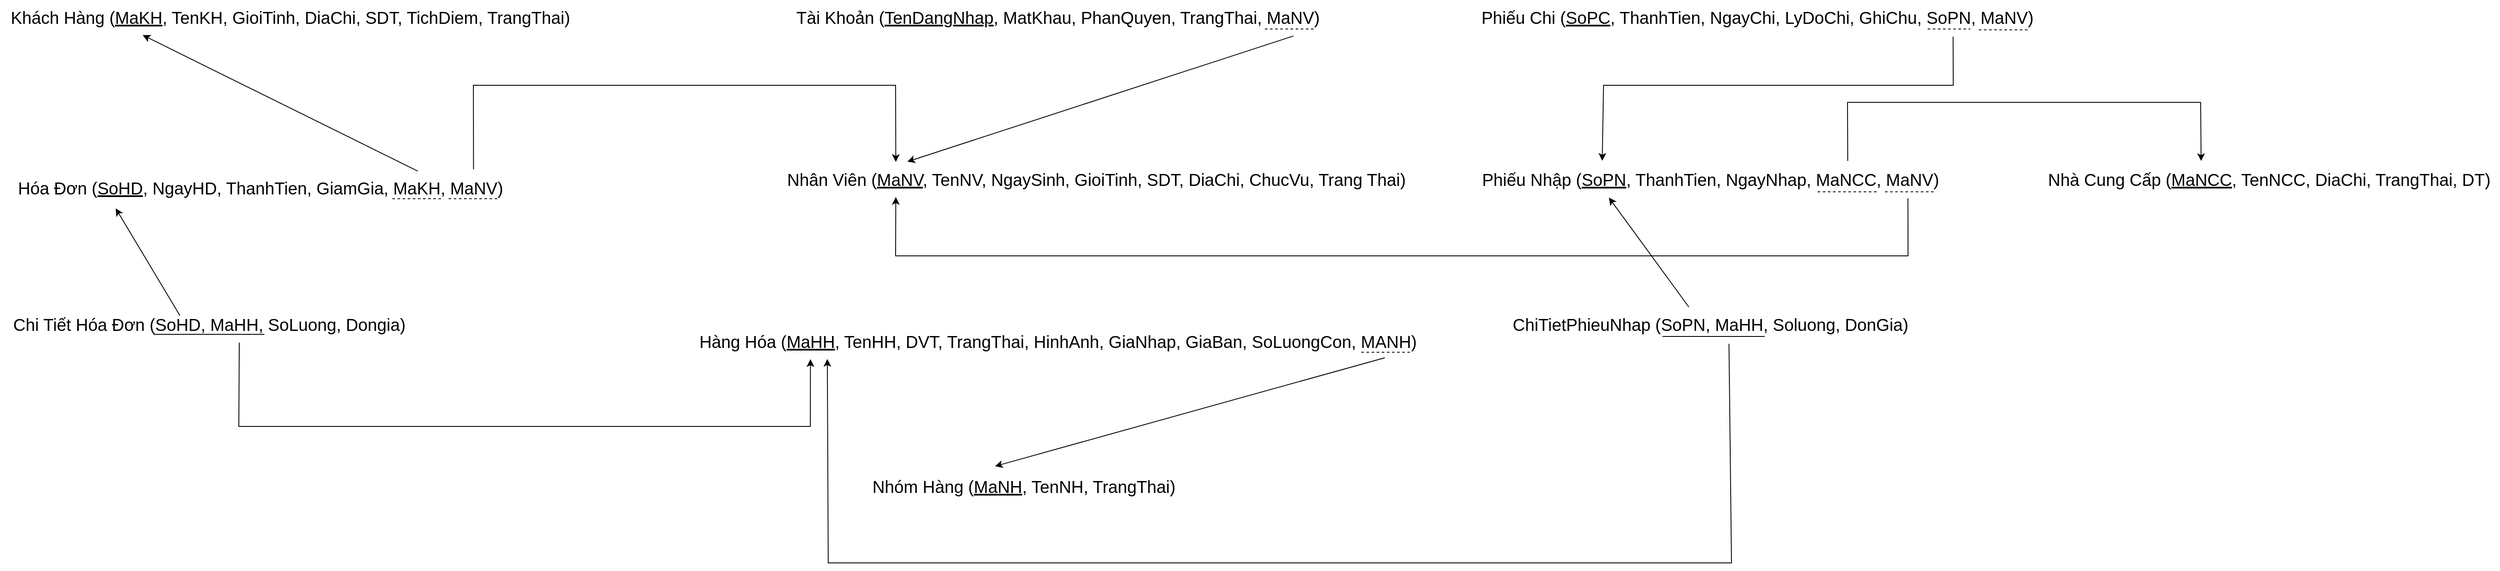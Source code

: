 <mxfile version="20.8.10" type="device" pages="2"><diagram name="Lược đồ CSDL" id="iI4h662x8U50Ogk-0lyd"><mxGraphModel dx="1886" dy="705" grid="1" gridSize="10" guides="1" tooltips="1" connect="1" arrows="1" fold="1" page="1" pageScale="1" pageWidth="850" pageHeight="100" math="0" shadow="0"><root><mxCell id="0"/><mxCell id="1" parent="0"/><mxCell id="EaXYd_IIdbG5NOTQgJun-1" value="Khách Hàng (&lt;u&gt;MaKH&lt;/u&gt;, TenKH, GioiTinh, DiaChi, SDT, TichDiem, TrangThai)" style="text;html=1;align=center;verticalAlign=middle;resizable=0;points=[];autosize=1;strokeColor=none;fillColor=none;fontSize=20;" parent="1" vertex="1"><mxGeometry x="-470" y="-60" width="680" height="40" as="geometry"/></mxCell><mxCell id="EaXYd_IIdbG5NOTQgJun-4" value="Hóa Đơn (&lt;u&gt;SoHD&lt;/u&gt;, NgayHD, ThanhTien, GiamGia, MaKH, MaNV)" style="text;html=1;align=center;verticalAlign=middle;resizable=0;points=[];autosize=1;strokeColor=none;fillColor=none;fontSize=20;" parent="1" vertex="1"><mxGeometry x="-460" y="140" width="590" height="40" as="geometry"/></mxCell><mxCell id="EaXYd_IIdbG5NOTQgJun-5" value="Chi Tiết Hóa Đơn (SoHD, MaHH, SoLuong, Dongia)" style="text;html=1;align=center;verticalAlign=middle;resizable=0;points=[];autosize=1;strokeColor=none;fillColor=none;fontSize=20;" parent="1" vertex="1"><mxGeometry x="-465" y="300" width="480" height="40" as="geometry"/></mxCell><mxCell id="EaXYd_IIdbG5NOTQgJun-6" value="Hàng Hóa (&lt;u&gt;MaHH&lt;/u&gt;, TenHH, DVT, TrangThai, HinhAnh, GiaNhap, GiaBan, SoLuongCon, MANH)" style="text;html=1;align=center;verticalAlign=middle;resizable=0;points=[];autosize=1;strokeColor=none;fillColor=none;fontSize=20;" parent="1" vertex="1"><mxGeometry x="340" y="320" width="860" height="40" as="geometry"/></mxCell><mxCell id="EaXYd_IIdbG5NOTQgJun-7" value="Nhóm Hàng (&lt;u&gt;MaNH&lt;/u&gt;, TenNH, TrangThai)" style="text;html=1;align=center;verticalAlign=middle;resizable=0;points=[];autosize=1;strokeColor=none;fillColor=none;fontSize=20;" parent="1" vertex="1"><mxGeometry x="540" y="490" width="380" height="40" as="geometry"/></mxCell><mxCell id="EaXYd_IIdbG5NOTQgJun-8" value="Nhân Viên (&lt;u&gt;MaNV&lt;/u&gt;, TenNV, NgaySinh, GioiTinh, SDT, DiaChi, ChucVu, Trang Thai)" style="text;html=1;align=center;verticalAlign=middle;resizable=0;points=[];autosize=1;strokeColor=none;fillColor=none;fontSize=20;" parent="1" vertex="1"><mxGeometry x="440" y="130" width="750" height="40" as="geometry"/></mxCell><mxCell id="EaXYd_IIdbG5NOTQgJun-9" value="Tài Khoản (&lt;u&gt;TenDangNhap&lt;/u&gt;, MatKhau, PhanQuyen, TrangThai, MaNV)" style="text;html=1;align=center;verticalAlign=middle;resizable=0;points=[];autosize=1;strokeColor=none;fillColor=none;fontSize=20;" parent="1" vertex="1"><mxGeometry x="450" y="-60" width="640" height="40" as="geometry"/></mxCell><mxCell id="EaXYd_IIdbG5NOTQgJun-10" value="Phiếu Chi (&lt;u&gt;SoPC&lt;/u&gt;, ThanhTien, NgayChi, LyDoChi, GhiChu, SoPN, MaNV)" style="text;html=1;align=center;verticalAlign=middle;resizable=0;points=[];autosize=1;strokeColor=none;fillColor=none;fontSize=20;" parent="1" vertex="1"><mxGeometry x="1255" y="-60" width="670" height="40" as="geometry"/></mxCell><mxCell id="EaXYd_IIdbG5NOTQgJun-11" value="Phiếu Nhập (&lt;u&gt;SoPN&lt;/u&gt;, ThanhTien, NgayNhap, MaNCC, MaNV)" style="text;html=1;align=center;verticalAlign=middle;resizable=0;points=[];autosize=1;strokeColor=none;fillColor=none;fontSize=20;" parent="1" vertex="1"><mxGeometry x="1255" y="130" width="560" height="40" as="geometry"/></mxCell><mxCell id="EaXYd_IIdbG5NOTQgJun-12" value="ChiTietPhieuNhap (SoPN, MaHH, Soluong, DonGia)" style="text;html=1;align=center;verticalAlign=middle;resizable=0;points=[];autosize=1;strokeColor=none;fillColor=none;fontSize=20;" parent="1" vertex="1"><mxGeometry x="1290" y="300" width="490" height="40" as="geometry"/></mxCell><mxCell id="EaXYd_IIdbG5NOTQgJun-15" value="Nhà Cung Cấp (&lt;u&gt;MaNCC&lt;/u&gt;, TenNCC, DiaChi, TrangThai, DT)" style="text;html=1;align=center;verticalAlign=middle;resizable=0;points=[];autosize=1;strokeColor=none;fillColor=none;fontSize=20;" parent="1" vertex="1"><mxGeometry x="1920" y="130" width="540" height="40" as="geometry"/></mxCell><mxCell id="EaXYd_IIdbG5NOTQgJun-16" value="" style="endArrow=none;dashed=1;html=1;rounded=0;fontSize=20;" parent="1" edge="1"><mxGeometry width="50" height="50" relative="1" as="geometry"><mxPoint x="-10" y="173" as="sourcePoint"/><mxPoint x="50" y="173" as="targetPoint"/></mxGeometry></mxCell><mxCell id="EaXYd_IIdbG5NOTQgJun-17" value="" style="endArrow=none;dashed=1;html=1;rounded=0;fontSize=20;" parent="1" edge="1"><mxGeometry width="50" height="50" relative="1" as="geometry"><mxPoint x="56" y="173" as="sourcePoint"/><mxPoint x="116" y="173" as="targetPoint"/></mxGeometry></mxCell><mxCell id="EaXYd_IIdbG5NOTQgJun-18" value="" style="endArrow=classic;html=1;rounded=0;fontSize=20;exitX=0.813;exitY=0.013;exitDx=0;exitDy=0;exitPerimeter=0;entryX=0.246;entryY=1.029;entryDx=0;entryDy=0;entryPerimeter=0;" parent="1" source="EaXYd_IIdbG5NOTQgJun-4" target="EaXYd_IIdbG5NOTQgJun-1" edge="1"><mxGeometry width="50" height="50" relative="1" as="geometry"><mxPoint x="20" y="140" as="sourcePoint"/><mxPoint x="70" y="90" as="targetPoint"/></mxGeometry></mxCell><mxCell id="EaXYd_IIdbG5NOTQgJun-19" value="" style="endArrow=classic;html=1;rounded=0;fontSize=20;exitX=0.924;exitY=-0.038;exitDx=0;exitDy=0;exitPerimeter=0;entryX=0.187;entryY=-0.004;entryDx=0;entryDy=0;entryPerimeter=0;" parent="1" source="EaXYd_IIdbG5NOTQgJun-4" target="EaXYd_IIdbG5NOTQgJun-8" edge="1"><mxGeometry width="50" height="50" relative="1" as="geometry"><mxPoint x="130" y="150" as="sourcePoint"/><mxPoint x="180" y="100" as="targetPoint"/><Array as="points"><mxPoint x="85" y="40"/><mxPoint x="330" y="40"/><mxPoint x="580" y="40"/></Array></mxGeometry></mxCell><mxCell id="EaXYd_IIdbG5NOTQgJun-20" value="" style="endArrow=none;html=1;rounded=0;fontSize=20;" parent="1" edge="1"><mxGeometry width="50" height="50" relative="1" as="geometry"><mxPoint x="-290" y="332" as="sourcePoint"/><mxPoint x="-160" y="332" as="targetPoint"/></mxGeometry></mxCell><mxCell id="EaXYd_IIdbG5NOTQgJun-21" value="" style="endArrow=classic;html=1;rounded=0;fontSize=20;exitX=0.429;exitY=0.25;exitDx=0;exitDy=0;exitPerimeter=0;entryX=0.213;entryY=1.108;entryDx=0;entryDy=0;entryPerimeter=0;" parent="1" source="EaXYd_IIdbG5NOTQgJun-5" target="EaXYd_IIdbG5NOTQgJun-4" edge="1"><mxGeometry width="50" height="50" relative="1" as="geometry"><mxPoint x="-120" y="480" as="sourcePoint"/><mxPoint x="-70" y="430" as="targetPoint"/></mxGeometry></mxCell><mxCell id="EaXYd_IIdbG5NOTQgJun-22" value="" style="endArrow=classic;html=1;rounded=0;fontSize=20;entryX=0.163;entryY=1.029;entryDx=0;entryDy=0;entryPerimeter=0;exitX=0.574;exitY=1.045;exitDx=0;exitDy=0;exitPerimeter=0;" parent="1" source="EaXYd_IIdbG5NOTQgJun-5" target="EaXYd_IIdbG5NOTQgJun-6" edge="1"><mxGeometry width="50" height="50" relative="1" as="geometry"><mxPoint x="-180" y="450" as="sourcePoint"/><mxPoint x="-130" y="400" as="targetPoint"/><Array as="points"><mxPoint x="-190" y="440"/><mxPoint x="120" y="440"/><mxPoint x="480" y="440"/></Array></mxGeometry></mxCell><mxCell id="EaXYd_IIdbG5NOTQgJun-25" value="" style="endArrow=none;dashed=1;html=1;rounded=0;fontSize=20;" parent="1" edge="1"><mxGeometry width="50" height="50" relative="1" as="geometry"><mxPoint x="1126" y="353" as="sourcePoint"/><mxPoint x="1186" y="353" as="targetPoint"/></mxGeometry></mxCell><mxCell id="EaXYd_IIdbG5NOTQgJun-26" value="" style="endArrow=classic;html=1;rounded=0;fontSize=20;exitX=0.946;exitY=0.987;exitDx=0;exitDy=0;exitPerimeter=0;entryX=0.412;entryY=-0.084;entryDx=0;entryDy=0;entryPerimeter=0;" parent="1" source="EaXYd_IIdbG5NOTQgJun-6" target="EaXYd_IIdbG5NOTQgJun-7" edge="1"><mxGeometry width="50" height="50" relative="1" as="geometry"><mxPoint x="1060" y="450" as="sourcePoint"/><mxPoint x="1110" y="400" as="targetPoint"/></mxGeometry></mxCell><mxCell id="EaXYd_IIdbG5NOTQgJun-27" value="" style="endArrow=classic;html=1;rounded=0;fontSize=20;exitX=0.932;exitY=1.055;exitDx=0;exitDy=0;exitPerimeter=0;entryX=0.205;entryY=-0.011;entryDx=0;entryDy=0;entryPerimeter=0;" parent="1" source="EaXYd_IIdbG5NOTQgJun-9" target="EaXYd_IIdbG5NOTQgJun-8" edge="1"><mxGeometry width="50" height="50" relative="1" as="geometry"><mxPoint x="900" y="80" as="sourcePoint"/><mxPoint x="950" y="30" as="targetPoint"/></mxGeometry></mxCell><mxCell id="EaXYd_IIdbG5NOTQgJun-28" value="" style="endArrow=none;dashed=1;html=1;rounded=0;fontSize=20;" parent="1" edge="1"><mxGeometry width="50" height="50" relative="1" as="geometry"><mxPoint x="1013" y="-26.05" as="sourcePoint"/><mxPoint x="1073" y="-26.05" as="targetPoint"/></mxGeometry></mxCell><mxCell id="EaXYd_IIdbG5NOTQgJun-29" value="" style="endArrow=none;dashed=1;html=1;rounded=0;fontSize=20;" parent="1" edge="1"><mxGeometry width="50" height="50" relative="1" as="geometry"><mxPoint x="1850" y="-25" as="sourcePoint"/><mxPoint x="1910" y="-25" as="targetPoint"/></mxGeometry></mxCell><mxCell id="EaXYd_IIdbG5NOTQgJun-31" value="" style="endArrow=none;dashed=1;html=1;rounded=0;fontSize=20;" parent="1" edge="1"><mxGeometry width="50" height="50" relative="1" as="geometry"><mxPoint x="1790" y="-26" as="sourcePoint"/><mxPoint x="1840" y="-26" as="targetPoint"/></mxGeometry></mxCell><mxCell id="EaXYd_IIdbG5NOTQgJun-32" value="" style="endArrow=none;dashed=1;html=1;rounded=0;fontSize=20;" parent="1" edge="1"><mxGeometry width="50" height="50" relative="1" as="geometry"><mxPoint x="1661" y="164.84" as="sourcePoint"/><mxPoint x="1731" y="164.84" as="targetPoint"/></mxGeometry></mxCell><mxCell id="EaXYd_IIdbG5NOTQgJun-33" value="" style="endArrow=none;dashed=1;html=1;rounded=0;fontSize=20;" parent="1" edge="1"><mxGeometry width="50" height="50" relative="1" as="geometry"><mxPoint x="1740" y="164.84" as="sourcePoint"/><mxPoint x="1800" y="164.84" as="targetPoint"/></mxGeometry></mxCell><mxCell id="EaXYd_IIdbG5NOTQgJun-34" value="" style="endArrow=classic;html=1;rounded=0;fontSize=20;exitX=0.914;exitY=1.065;exitDx=0;exitDy=0;exitPerimeter=0;entryX=0.187;entryY=1.025;entryDx=0;entryDy=0;entryPerimeter=0;" parent="1" source="EaXYd_IIdbG5NOTQgJun-11" target="EaXYd_IIdbG5NOTQgJun-8" edge="1"><mxGeometry width="50" height="50" relative="1" as="geometry"><mxPoint x="1530" y="250" as="sourcePoint"/><mxPoint x="1580" y="200" as="targetPoint"/><Array as="points"><mxPoint x="1767" y="240"/><mxPoint x="1170" y="240"/><mxPoint x="580" y="240"/></Array></mxGeometry></mxCell><mxCell id="EaXYd_IIdbG5NOTQgJun-35" value="" style="endArrow=classic;html=1;rounded=0;fontSize=20;exitX=0.788;exitY=-0.031;exitDx=0;exitDy=0;exitPerimeter=0;entryX=0.353;entryY=-0.031;entryDx=0;entryDy=0;entryPerimeter=0;" parent="1" source="EaXYd_IIdbG5NOTQgJun-11" target="EaXYd_IIdbG5NOTQgJun-15" edge="1"><mxGeometry width="50" height="50" relative="1" as="geometry"><mxPoint x="1690" y="110" as="sourcePoint"/><mxPoint x="1740" y="60" as="targetPoint"/><Array as="points"><mxPoint x="1696" y="60"/><mxPoint x="1910" y="60"/><mxPoint x="2110" y="60"/></Array></mxGeometry></mxCell><mxCell id="EaXYd_IIdbG5NOTQgJun-36" value="" style="endArrow=classic;html=1;rounded=0;fontSize=20;exitX=0.843;exitY=1.075;exitDx=0;exitDy=0;exitPerimeter=0;entryX=0.274;entryY=-0.037;entryDx=0;entryDy=0;entryPerimeter=0;" parent="1" source="EaXYd_IIdbG5NOTQgJun-10" target="EaXYd_IIdbG5NOTQgJun-11" edge="1"><mxGeometry width="50" height="50" relative="1" as="geometry"><mxPoint x="1400" y="110" as="sourcePoint"/><mxPoint x="1450" y="60" as="targetPoint"/><Array as="points"><mxPoint x="1820" y="40"/><mxPoint x="1410" y="40"/></Array></mxGeometry></mxCell><mxCell id="EaXYd_IIdbG5NOTQgJun-37" value="" style="endArrow=none;html=1;rounded=0;fontSize=20;" parent="1" edge="1"><mxGeometry width="50" height="50" relative="1" as="geometry"><mxPoint x="1479" y="334.56" as="sourcePoint"/><mxPoint x="1599" y="334.56" as="targetPoint"/></mxGeometry></mxCell><mxCell id="EaXYd_IIdbG5NOTQgJun-38" value="" style="endArrow=classic;html=1;rounded=0;fontSize=20;exitX=0.545;exitY=1.077;exitDx=0;exitDy=0;exitPerimeter=0;entryX=0.186;entryY=1.022;entryDx=0;entryDy=0;entryPerimeter=0;" parent="1" source="EaXYd_IIdbG5NOTQgJun-12" target="EaXYd_IIdbG5NOTQgJun-6" edge="1"><mxGeometry width="50" height="50" relative="1" as="geometry"><mxPoint x="1490" y="440" as="sourcePoint"/><mxPoint x="1540" y="390" as="targetPoint"/><Array as="points"><mxPoint x="1560" y="600"/><mxPoint x="1020" y="600"/><mxPoint x="501" y="600"/></Array></mxGeometry></mxCell><mxCell id="EaXYd_IIdbG5NOTQgJun-39" value="" style="endArrow=classic;html=1;rounded=0;fontSize=20;entryX=0.288;entryY=1.041;entryDx=0;entryDy=0;entryPerimeter=0;" parent="1" target="EaXYd_IIdbG5NOTQgJun-11" edge="1"><mxGeometry width="50" height="50" relative="1" as="geometry"><mxPoint x="1510" y="300" as="sourcePoint"/><mxPoint x="1560" y="250" as="targetPoint"/></mxGeometry></mxCell></root></mxGraphModel></diagram><diagram id="dpKuymbj_HXGleA_G_uc" name="(3.0) DFD lvl2"><mxGraphModel dx="1886" dy="205" grid="1" gridSize="10" guides="1" tooltips="1" connect="1" arrows="1" fold="1" page="1" pageScale="1" pageWidth="850" pageHeight="100" math="0" shadow="0"><root><mxCell id="0"/><mxCell id="1" parent="0"/><mxCell id="ahQ1BbihBZmJjtog3b1K-28" style="edgeStyle=orthogonalEdgeStyle;rounded=0;orthogonalLoop=1;jettySize=auto;html=1;" edge="1" parent="1" source="9p8satyFdQIVH4j7WVY4-1" target="ahQ1BbihBZmJjtog3b1K-23"><mxGeometry relative="1" as="geometry"/></mxCell><mxCell id="9p8satyFdQIVH4j7WVY4-1" value="" style="ellipse;whiteSpace=wrap;html=1;aspect=fixed;" parent="1" vertex="1"><mxGeometry x="290" y="420" width="80" height="80" as="geometry"/></mxCell><mxCell id="9p8satyFdQIVH4j7WVY4-2" value="" style="endArrow=none;html=1;rounded=0;exitX=0;exitY=0;exitDx=0;exitDy=0;entryX=1;entryY=0;entryDx=0;entryDy=0;" parent="1" source="9p8satyFdQIVH4j7WVY4-1" target="9p8satyFdQIVH4j7WVY4-1" edge="1"><mxGeometry width="50" height="50" relative="1" as="geometry"><mxPoint x="-88.284" y="441.716" as="sourcePoint"/><mxPoint x="-31.716" y="441.716" as="targetPoint"/></mxGeometry></mxCell><mxCell id="9p8satyFdQIVH4j7WVY4-3" value="3.1" style="text;html=1;strokeColor=none;fillColor=none;align=center;verticalAlign=middle;whiteSpace=wrap;rounded=0;" parent="1" vertex="1"><mxGeometry x="320" y="420" width="20" height="10" as="geometry"/></mxCell><mxCell id="9p8satyFdQIVH4j7WVY4-4" value="Lập Phiếu nhập" style="text;html=1;strokeColor=none;fillColor=none;align=center;verticalAlign=middle;whiteSpace=wrap;rounded=0;" parent="1" vertex="1"><mxGeometry x="300" y="445" width="60" height="30" as="geometry"/></mxCell><mxCell id="ahQ1BbihBZmJjtog3b1K-24" style="edgeStyle=orthogonalEdgeStyle;rounded=0;orthogonalLoop=1;jettySize=auto;html=1;entryX=0;entryY=0.5;entryDx=0;entryDy=0;" edge="1" parent="1" source="9p8satyFdQIVH4j7WVY4-5" target="9p8satyFdQIVH4j7WVY4-1"><mxGeometry relative="1" as="geometry"><Array as="points"><mxPoint x="20" y="460"/></Array></mxGeometry></mxCell><mxCell id="ahQ1BbihBZmJjtog3b1K-25" style="edgeStyle=orthogonalEdgeStyle;rounded=0;orthogonalLoop=1;jettySize=auto;html=1;entryX=0;entryY=0.5;entryDx=0;entryDy=0;" edge="1" parent="1" source="9p8satyFdQIVH4j7WVY4-5" target="ahQ1BbihBZmJjtog3b1K-3"><mxGeometry relative="1" as="geometry"><Array as="points"><mxPoint x="40" y="690"/></Array></mxGeometry></mxCell><mxCell id="ahQ1BbihBZmJjtog3b1K-26" style="edgeStyle=orthogonalEdgeStyle;rounded=0;orthogonalLoop=1;jettySize=auto;html=1;entryX=0;entryY=0.5;entryDx=0;entryDy=0;" edge="1" parent="1" source="9p8satyFdQIVH4j7WVY4-5" target="ahQ1BbihBZmJjtog3b1K-11"><mxGeometry relative="1" as="geometry"><Array as="points"><mxPoint x="20" y="1040"/></Array></mxGeometry></mxCell><mxCell id="ahQ1BbihBZmJjtog3b1K-27" style="edgeStyle=orthogonalEdgeStyle;rounded=0;orthogonalLoop=1;jettySize=auto;html=1;entryX=0;entryY=0.5;entryDx=0;entryDy=0;" edge="1" parent="1" source="9p8satyFdQIVH4j7WVY4-5" target="ahQ1BbihBZmJjtog3b1K-7"><mxGeometry relative="1" as="geometry"><Array as="points"><mxPoint x="40" y="840"/></Array></mxGeometry></mxCell><mxCell id="9p8satyFdQIVH4j7WVY4-5" value="Nhân viên kho" style="rounded=0;whiteSpace=wrap;html=1;" parent="1" vertex="1"><mxGeometry x="-50" y="740" width="130" height="40" as="geometry"/></mxCell><mxCell id="9p8satyFdQIVH4j7WVY4-6" value="Phiếu nhập" style="shape=partialRectangle;whiteSpace=wrap;html=1;left=0;right=0;fillColor=none;" parent="1" vertex="1"><mxGeometry x="270" y="550" width="120" height="40" as="geometry"/></mxCell><mxCell id="ahQ1BbihBZmJjtog3b1K-3" value="" style="ellipse;whiteSpace=wrap;html=1;aspect=fixed;" vertex="1" parent="1"><mxGeometry x="290" y="650" width="80" height="80" as="geometry"/></mxCell><mxCell id="ahQ1BbihBZmJjtog3b1K-4" value="" style="endArrow=none;html=1;rounded=0;exitX=0;exitY=0;exitDx=0;exitDy=0;entryX=1;entryY=0;entryDx=0;entryDy=0;" edge="1" parent="1" source="ahQ1BbihBZmJjtog3b1K-3" target="ahQ1BbihBZmJjtog3b1K-3"><mxGeometry width="50" height="50" relative="1" as="geometry"><mxPoint x="-88.284" y="671.716" as="sourcePoint"/><mxPoint x="-31.716" y="671.716" as="targetPoint"/></mxGeometry></mxCell><mxCell id="ahQ1BbihBZmJjtog3b1K-5" value="3.2" style="text;html=1;strokeColor=none;fillColor=none;align=center;verticalAlign=middle;whiteSpace=wrap;rounded=0;" vertex="1" parent="1"><mxGeometry x="320" y="650" width="20" height="10" as="geometry"/></mxCell><mxCell id="ahQ1BbihBZmJjtog3b1K-29" style="edgeStyle=orthogonalEdgeStyle;rounded=0;orthogonalLoop=1;jettySize=auto;html=1;entryX=0.308;entryY=0;entryDx=0;entryDy=0;entryPerimeter=0;" edge="1" parent="1" target="ahQ1BbihBZmJjtog3b1K-23"><mxGeometry relative="1" as="geometry"><mxPoint x="370" y="690" as="sourcePoint"/></mxGeometry></mxCell><mxCell id="ahQ1BbihBZmJjtog3b1K-6" value="Sửa phiếu nhập" style="text;html=1;strokeColor=none;fillColor=none;align=center;verticalAlign=middle;whiteSpace=wrap;rounded=0;" vertex="1" parent="1"><mxGeometry x="300" y="675" width="60" height="30" as="geometry"/></mxCell><mxCell id="ahQ1BbihBZmJjtog3b1K-30" style="edgeStyle=orthogonalEdgeStyle;rounded=0;orthogonalLoop=1;jettySize=auto;html=1;entryX=0.323;entryY=1.08;entryDx=0;entryDy=0;entryPerimeter=0;" edge="1" parent="1" source="ahQ1BbihBZmJjtog3b1K-7" target="ahQ1BbihBZmJjtog3b1K-23"><mxGeometry relative="1" as="geometry"/></mxCell><mxCell id="ahQ1BbihBZmJjtog3b1K-7" value="" style="ellipse;whiteSpace=wrap;html=1;aspect=fixed;" vertex="1" parent="1"><mxGeometry x="290" y="800" width="80" height="80" as="geometry"/></mxCell><mxCell id="ahQ1BbihBZmJjtog3b1K-8" value="" style="endArrow=none;html=1;rounded=0;exitX=0;exitY=0;exitDx=0;exitDy=0;entryX=1;entryY=0;entryDx=0;entryDy=0;" edge="1" parent="1" source="ahQ1BbihBZmJjtog3b1K-7" target="ahQ1BbihBZmJjtog3b1K-7"><mxGeometry width="50" height="50" relative="1" as="geometry"><mxPoint x="-88.284" y="821.716" as="sourcePoint"/><mxPoint x="-31.716" y="821.716" as="targetPoint"/></mxGeometry></mxCell><mxCell id="ahQ1BbihBZmJjtog3b1K-9" value="3.3" style="text;html=1;strokeColor=none;fillColor=none;align=center;verticalAlign=middle;whiteSpace=wrap;rounded=0;" vertex="1" parent="1"><mxGeometry x="320" y="800" width="20" height="10" as="geometry"/></mxCell><mxCell id="ahQ1BbihBZmJjtog3b1K-10" value="Xóa phiếu nhập" style="text;html=1;strokeColor=none;fillColor=none;align=center;verticalAlign=middle;whiteSpace=wrap;rounded=0;" vertex="1" parent="1"><mxGeometry x="300" y="825" width="60" height="30" as="geometry"/></mxCell><mxCell id="ahQ1BbihBZmJjtog3b1K-31" style="edgeStyle=orthogonalEdgeStyle;rounded=0;orthogonalLoop=1;jettySize=auto;html=1;entryX=0.5;entryY=1;entryDx=0;entryDy=0;" edge="1" parent="1" source="ahQ1BbihBZmJjtog3b1K-11" target="ahQ1BbihBZmJjtog3b1K-23"><mxGeometry relative="1" as="geometry"/></mxCell><mxCell id="ahQ1BbihBZmJjtog3b1K-11" value="" style="ellipse;whiteSpace=wrap;html=1;aspect=fixed;" vertex="1" parent="1"><mxGeometry x="290" y="1000" width="80" height="80" as="geometry"/></mxCell><mxCell id="ahQ1BbihBZmJjtog3b1K-12" value="" style="endArrow=none;html=1;rounded=0;exitX=0;exitY=0;exitDx=0;exitDy=0;entryX=1;entryY=0;entryDx=0;entryDy=0;" edge="1" parent="1" source="ahQ1BbihBZmJjtog3b1K-11" target="ahQ1BbihBZmJjtog3b1K-11"><mxGeometry width="50" height="50" relative="1" as="geometry"><mxPoint x="-88.284" y="1021.716" as="sourcePoint"/><mxPoint x="-31.716" y="1021.716" as="targetPoint"/></mxGeometry></mxCell><mxCell id="ahQ1BbihBZmJjtog3b1K-13" value="3.4" style="text;html=1;strokeColor=none;fillColor=none;align=center;verticalAlign=middle;whiteSpace=wrap;rounded=0;" vertex="1" parent="1"><mxGeometry x="320" y="1000" width="20" height="10" as="geometry"/></mxCell><mxCell id="ahQ1BbihBZmJjtog3b1K-14" value="Thanh toán phiếu nhập" style="text;html=1;strokeColor=none;fillColor=none;align=center;verticalAlign=middle;whiteSpace=wrap;rounded=0;" vertex="1" parent="1"><mxGeometry x="300" y="1025" width="60" height="30" as="geometry"/></mxCell><mxCell id="ahQ1BbihBZmJjtog3b1K-16" value="Phiếu nhập" style="shape=partialRectangle;whiteSpace=wrap;html=1;left=0;right=0;fillColor=none;" vertex="1" parent="1"><mxGeometry x="270" y="920" width="120" height="40" as="geometry"/></mxCell><mxCell id="ahQ1BbihBZmJjtog3b1K-17" value="" style="endArrow=classic;startArrow=classic;html=1;rounded=0;exitX=0.5;exitY=0;exitDx=0;exitDy=0;entryX=0.5;entryY=1;entryDx=0;entryDy=0;" edge="1" parent="1" source="ahQ1BbihBZmJjtog3b1K-16" target="ahQ1BbihBZmJjtog3b1K-7"><mxGeometry width="50" height="50" relative="1" as="geometry"><mxPoint x="210" y="810" as="sourcePoint"/><mxPoint x="260" y="760" as="targetPoint"/></mxGeometry></mxCell><mxCell id="ahQ1BbihBZmJjtog3b1K-18" value="" style="endArrow=classic;startArrow=classic;html=1;rounded=0;exitX=0.5;exitY=0;exitDx=0;exitDy=0;" edge="1" parent="1" source="ahQ1BbihBZmJjtog3b1K-13"><mxGeometry width="50" height="50" relative="1" as="geometry"><mxPoint x="340" y="930" as="sourcePoint"/><mxPoint x="330" y="960" as="targetPoint"/></mxGeometry></mxCell><mxCell id="ahQ1BbihBZmJjtog3b1K-19" value="" style="endArrow=classic;startArrow=classic;html=1;rounded=0;entryX=0.5;entryY=1;entryDx=0;entryDy=0;" edge="1" parent="1" target="9p8satyFdQIVH4j7WVY4-1"><mxGeometry width="50" height="50" relative="1" as="geometry"><mxPoint x="330" y="550" as="sourcePoint"/><mxPoint x="340" y="970" as="targetPoint"/></mxGeometry></mxCell><mxCell id="ahQ1BbihBZmJjtog3b1K-20" value="" style="endArrow=classic;startArrow=classic;html=1;rounded=0;entryX=0.5;entryY=1;entryDx=0;entryDy=0;exitX=0.5;exitY=0;exitDx=0;exitDy=0;" edge="1" parent="1" source="ahQ1BbihBZmJjtog3b1K-5" target="9p8satyFdQIVH4j7WVY4-6"><mxGeometry width="50" height="50" relative="1" as="geometry"><mxPoint x="340" y="560" as="sourcePoint"/><mxPoint x="340" y="510" as="targetPoint"/></mxGeometry></mxCell><mxCell id="ahQ1BbihBZmJjtog3b1K-23" value="Nhân viên kho" style="rounded=0;whiteSpace=wrap;html=1;" vertex="1" parent="1"><mxGeometry x="560" y="740" width="130" height="40" as="geometry"/></mxCell><mxCell id="ahQ1BbihBZmJjtog3b1K-32" value="Thông tin yêu cầu lập phiếu nhập" style="text;html=1;strokeColor=none;fillColor=none;align=center;verticalAlign=middle;whiteSpace=wrap;rounded=0;" vertex="1" parent="1"><mxGeometry x="60" y="430" width="180" height="30" as="geometry"/></mxCell><mxCell id="ahQ1BbihBZmJjtog3b1K-33" value="Thông tin yêu cầu sửa phiếu nhập" style="text;html=1;strokeColor=none;fillColor=none;align=center;verticalAlign=middle;whiteSpace=wrap;rounded=0;" vertex="1" parent="1"><mxGeometry x="60" y="660" width="190" height="30" as="geometry"/></mxCell><mxCell id="ahQ1BbihBZmJjtog3b1K-34" value="Thông tin yêu cầu xóa phiếu nhập" style="text;html=1;strokeColor=none;fillColor=none;align=center;verticalAlign=middle;whiteSpace=wrap;rounded=0;" vertex="1" parent="1"><mxGeometry x="60" y="810" width="190" height="30" as="geometry"/></mxCell><mxCell id="ahQ1BbihBZmJjtog3b1K-35" value="Thông tin yêu cầu thanh toán phiếu nhập" style="text;html=1;strokeColor=none;fillColor=none;align=center;verticalAlign=middle;whiteSpace=wrap;rounded=0;" vertex="1" parent="1"><mxGeometry x="37.5" y="1010" width="225" height="30" as="geometry"/></mxCell><mxCell id="ahQ1BbihBZmJjtog3b1K-36" value="Thông tin kết quả lập phiếu nhập" style="text;html=1;strokeColor=none;fillColor=none;align=center;verticalAlign=middle;whiteSpace=wrap;rounded=0;" vertex="1" parent="1"><mxGeometry x="400" y="430" width="180" height="30" as="geometry"/></mxCell><mxCell id="ahQ1BbihBZmJjtog3b1K-37" value="Thông tin kết quả sửa phiếu nhập" style="text;html=1;strokeColor=none;fillColor=none;align=center;verticalAlign=middle;whiteSpace=wrap;rounded=0;" vertex="1" parent="1"><mxGeometry x="390" y="660" width="200" height="30" as="geometry"/></mxCell><mxCell id="ahQ1BbihBZmJjtog3b1K-38" value="Thông tin kết quả xóa phiếu nhập" style="text;html=1;strokeColor=none;fillColor=none;align=center;verticalAlign=middle;whiteSpace=wrap;rounded=0;" vertex="1" parent="1"><mxGeometry x="390" y="810" width="200" height="30" as="geometry"/></mxCell><mxCell id="ahQ1BbihBZmJjtog3b1K-39" value="Thông tin kết quả thanh toán phiếu nhập" style="text;html=1;strokeColor=none;fillColor=none;align=center;verticalAlign=middle;whiteSpace=wrap;rounded=0;" vertex="1" parent="1"><mxGeometry x="390" y="1010" width="220" height="30" as="geometry"/></mxCell></root></mxGraphModel></diagram></mxfile>